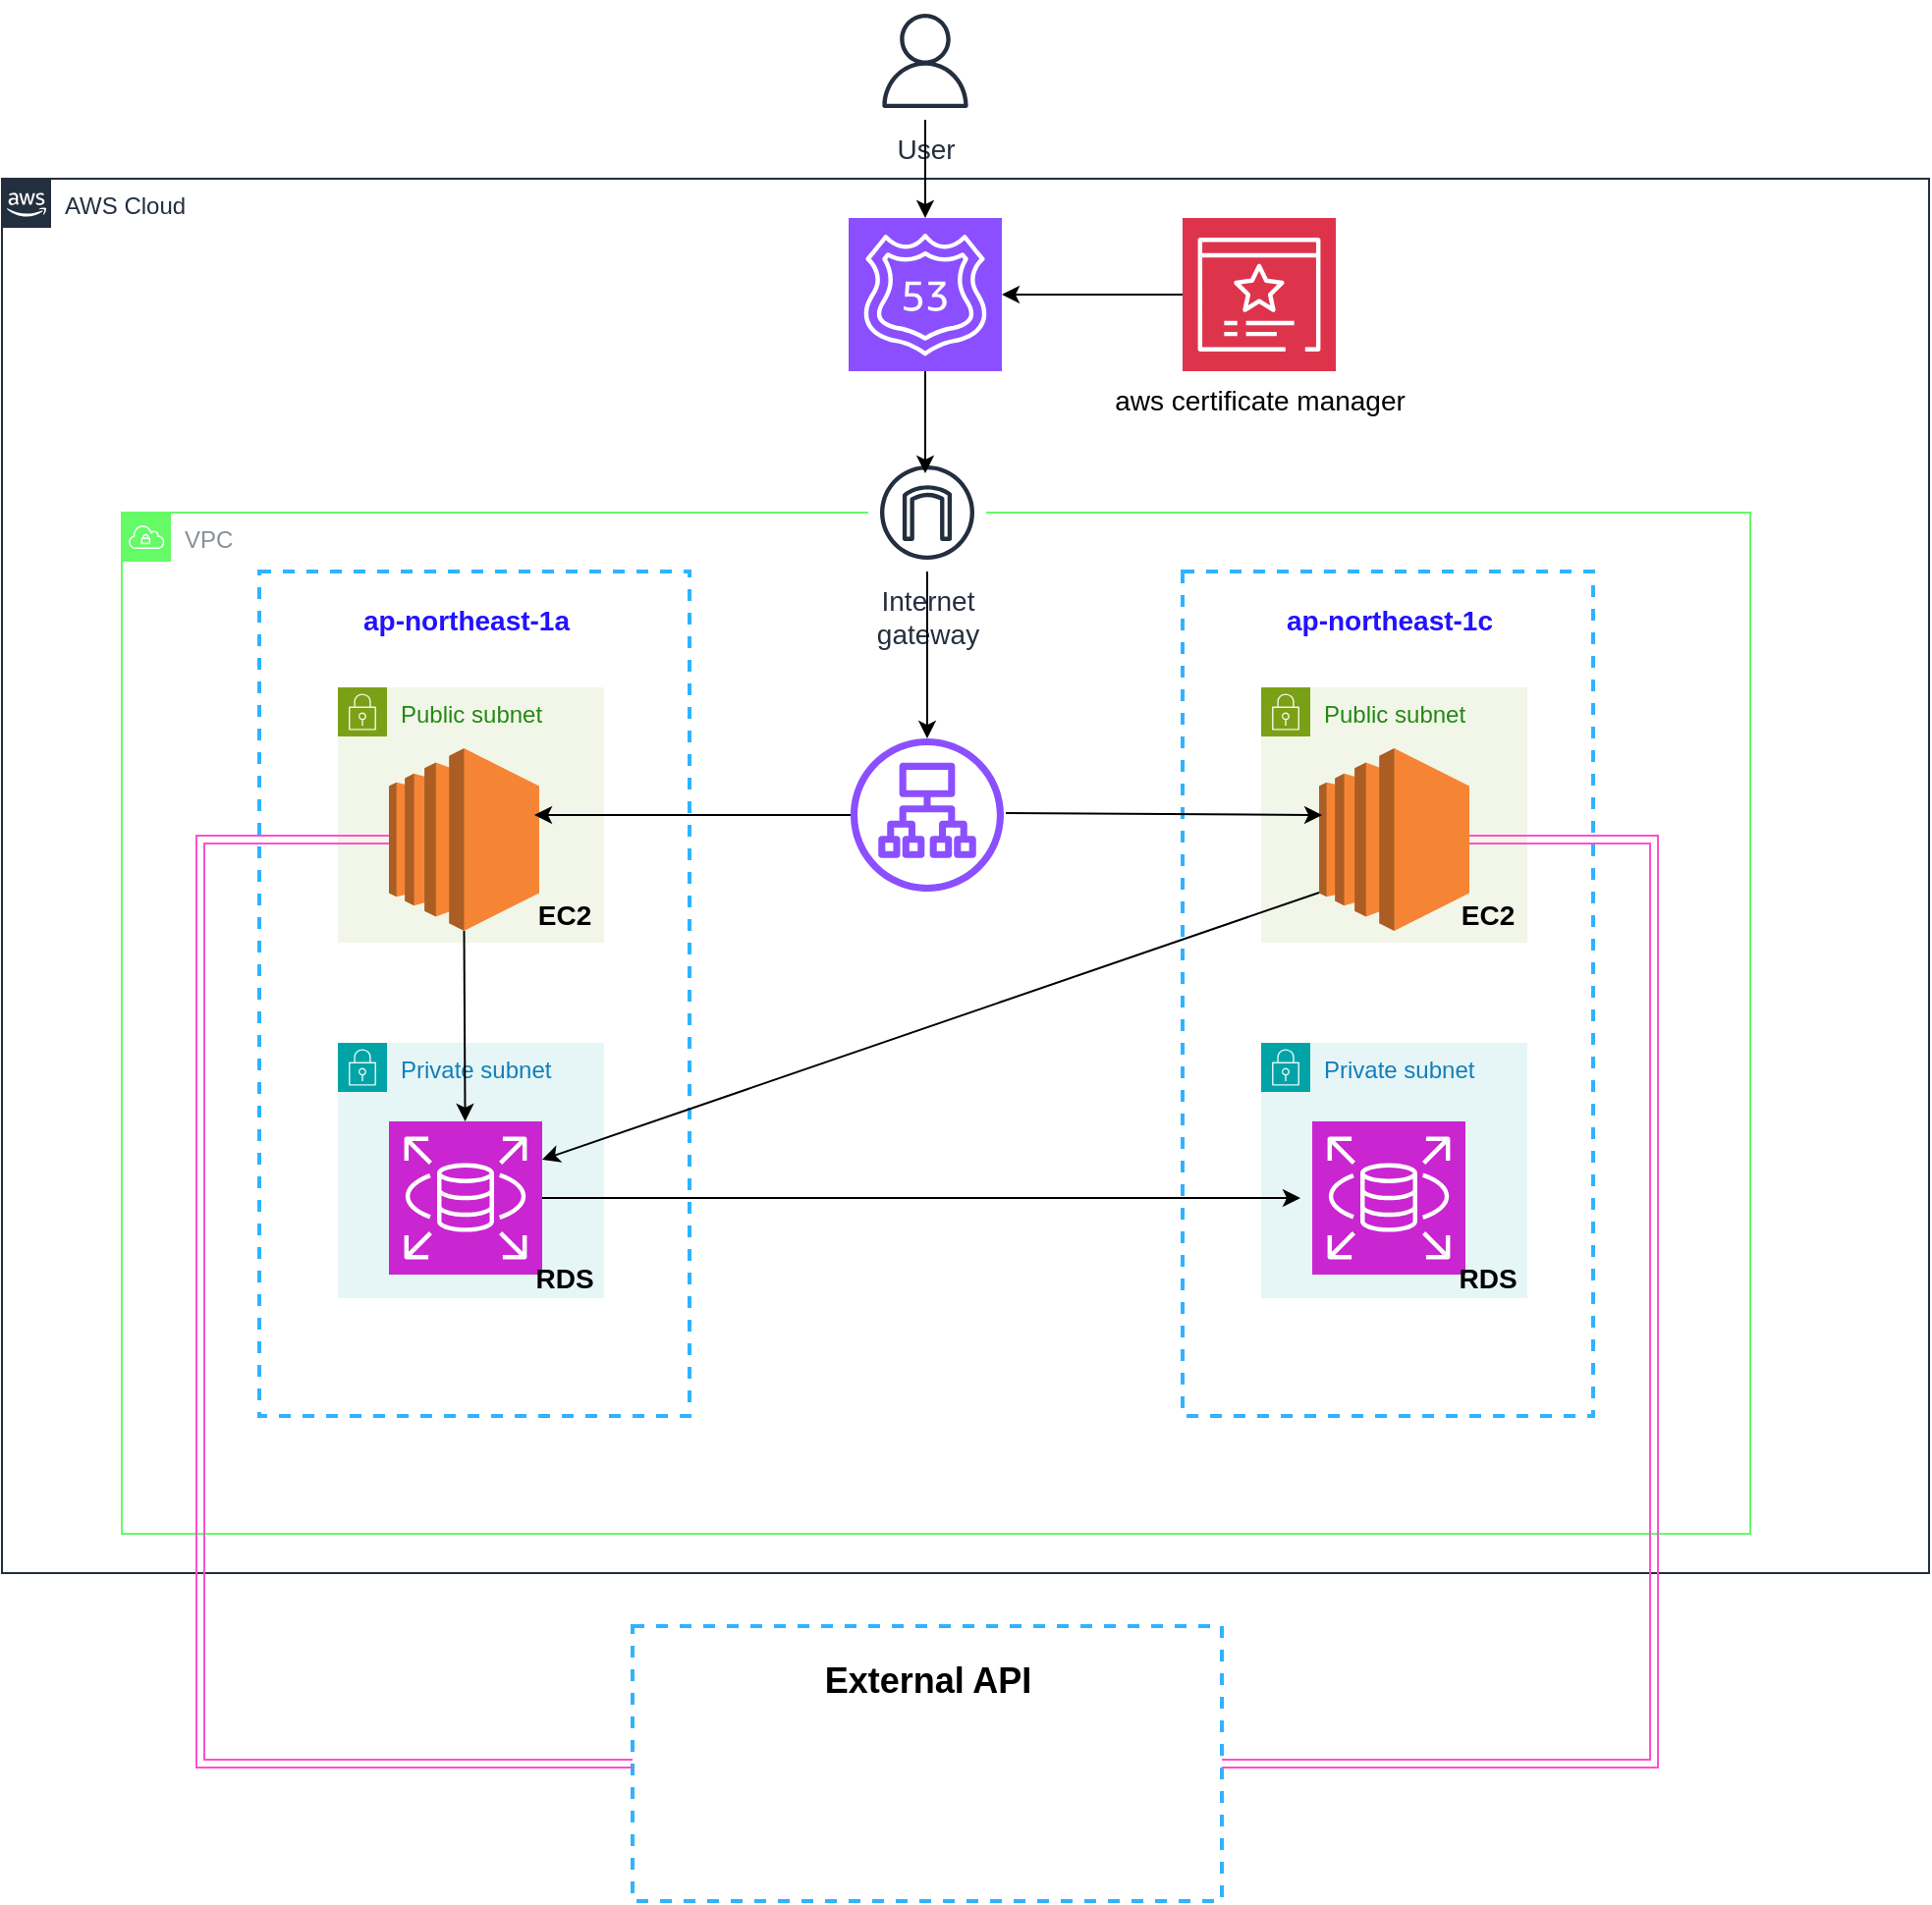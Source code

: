 <mxfile version="24.5.1" type="github">
  <diagram id="Ht1M8jgEwFfnCIfOTk4-" name="Page-1">
    <mxGraphModel dx="1674" dy="780" grid="1" gridSize="10" guides="1" tooltips="1" connect="1" arrows="1" fold="1" page="1" pageScale="1" pageWidth="1169" pageHeight="827" math="0" shadow="0">
      <root>
        <mxCell id="0" />
        <mxCell id="1" parent="0" />
        <mxCell id="UEzPUAAOIrF-is8g5C7q-74" value="AWS Cloud" style="points=[[0,0],[0.25,0],[0.5,0],[0.75,0],[1,0],[1,0.25],[1,0.5],[1,0.75],[1,1],[0.75,1],[0.5,1],[0.25,1],[0,1],[0,0.75],[0,0.5],[0,0.25]];outlineConnect=0;gradientColor=none;html=1;whiteSpace=wrap;fontSize=12;fontStyle=0;shape=mxgraph.aws4.group;grIcon=mxgraph.aws4.group_aws_cloud_alt;strokeColor=#232F3E;fillColor=none;verticalAlign=top;align=left;spacingLeft=30;fontColor=#232F3E;dashed=0;labelBackgroundColor=#ffffff;container=1;pointerEvents=0;collapsible=0;recursiveResize=0;" parent="1" vertex="1">
          <mxGeometry x="129" y="90" width="981" height="710" as="geometry" />
        </mxCell>
        <mxCell id="B8dhtAWKyEaFYcLBXjtr-3" value="VPC" style="sketch=0;outlineConnect=0;gradientColor=none;html=1;whiteSpace=wrap;fontSize=12;fontStyle=0;shape=mxgraph.aws4.group;grIcon=mxgraph.aws4.group_vpc;strokeColor=#65fb67;fillColor=none;verticalAlign=top;align=left;spacingLeft=30;fontColor=#879196;dashed=0;" parent="UEzPUAAOIrF-is8g5C7q-74" vertex="1">
          <mxGeometry x="61" y="170" width="829" height="520" as="geometry" />
        </mxCell>
        <mxCell id="B8dhtAWKyEaFYcLBXjtr-6" value="" style="rounded=0;whiteSpace=wrap;html=1;labelBackgroundColor=none;dashed=1;container=1;pointerEvents=0;collapsible=0;recursiveResize=0;fillColor=none;strokeColor=#30B3FF;strokeWidth=2;shadow=0;fontStyle=1" parent="UEzPUAAOIrF-is8g5C7q-74" vertex="1">
          <mxGeometry x="131" y="200" width="219" height="430" as="geometry" />
        </mxCell>
        <mxCell id="B8dhtAWKyEaFYcLBXjtr-7" value="Public subnet" style="points=[[0,0],[0.25,0],[0.5,0],[0.75,0],[1,0],[1,0.25],[1,0.5],[1,0.75],[1,1],[0.75,1],[0.5,1],[0.25,1],[0,1],[0,0.75],[0,0.5],[0,0.25]];outlineConnect=0;gradientColor=none;html=1;whiteSpace=wrap;fontSize=12;fontStyle=0;container=1;pointerEvents=0;collapsible=0;recursiveResize=0;shape=mxgraph.aws4.group;grIcon=mxgraph.aws4.group_security_group;grStroke=0;strokeColor=#7AA116;fillColor=#F2F6E8;verticalAlign=top;align=left;spacingLeft=30;fontColor=#248814;dashed=0;" parent="B8dhtAWKyEaFYcLBXjtr-6" vertex="1">
          <mxGeometry x="40" y="59" width="135.5" height="130" as="geometry" />
        </mxCell>
        <mxCell id="B8dhtAWKyEaFYcLBXjtr-10" value="&lt;font size=&quot;1&quot; style=&quot;&quot; color=&quot;#2212ff&quot;&gt;&lt;b style=&quot;font-size: 14px;&quot;&gt;ap-northeast-1a&lt;/b&gt;&lt;/font&gt;" style="text;html=1;align=center;verticalAlign=middle;resizable=0;points=[];autosize=1;strokeColor=none;fillColor=none;" parent="B8dhtAWKyEaFYcLBXjtr-6" vertex="1">
          <mxGeometry x="40" y="10" width="130" height="30" as="geometry" />
        </mxCell>
        <mxCell id="B8dhtAWKyEaFYcLBXjtr-11" value="Private subnet" style="points=[[0,0],[0.25,0],[0.5,0],[0.75,0],[1,0],[1,0.25],[1,0.5],[1,0.75],[1,1],[0.75,1],[0.5,1],[0.25,1],[0,1],[0,0.75],[0,0.5],[0,0.25]];outlineConnect=0;gradientColor=none;html=1;whiteSpace=wrap;fontSize=12;fontStyle=0;container=1;pointerEvents=0;collapsible=0;recursiveResize=0;shape=mxgraph.aws4.group;grIcon=mxgraph.aws4.group_security_group;grStroke=0;strokeColor=#00A4A6;fillColor=#E6F6F7;verticalAlign=top;align=left;spacingLeft=30;fontColor=#147EBA;dashed=0;" parent="B8dhtAWKyEaFYcLBXjtr-6" vertex="1">
          <mxGeometry x="40" y="240" width="135.5" height="130" as="geometry" />
        </mxCell>
        <mxCell id="B8dhtAWKyEaFYcLBXjtr-12" value="&lt;font style=&quot;font-size: 14px;&quot;&gt;Internet&lt;br&gt;gateway&lt;/font&gt;" style="sketch=0;outlineConnect=0;fontColor=#232F3E;gradientColor=none;strokeColor=#232F3E;fillColor=#ffffff;dashed=0;verticalLabelPosition=bottom;verticalAlign=top;align=center;html=1;fontSize=12;fontStyle=0;aspect=fixed;shape=mxgraph.aws4.resourceIcon;resIcon=mxgraph.aws4.internet_gateway;" parent="B8dhtAWKyEaFYcLBXjtr-6" vertex="1">
          <mxGeometry x="310" y="-60" width="60" height="60" as="geometry" />
        </mxCell>
        <mxCell id="h1uhS7OXmfW-ldv-TyB7-2" value="" style="sketch=0;points=[[0,0,0],[0.25,0,0],[0.5,0,0],[0.75,0,0],[1,0,0],[0,1,0],[0.25,1,0],[0.5,1,0],[0.75,1,0],[1,1,0],[0,0.25,0],[0,0.5,0],[0,0.75,0],[1,0.25,0],[1,0.5,0],[1,0.75,0]];outlineConnect=0;fontColor=#232F3E;fillColor=#C925D1;strokeColor=#ffffff;dashed=0;verticalLabelPosition=bottom;verticalAlign=top;align=center;html=1;fontSize=12;fontStyle=0;aspect=fixed;shape=mxgraph.aws4.resourceIcon;resIcon=mxgraph.aws4.rds;" parent="B8dhtAWKyEaFYcLBXjtr-6" vertex="1">
          <mxGeometry x="66" y="280" width="78" height="78" as="geometry" />
        </mxCell>
        <mxCell id="h1uhS7OXmfW-ldv-TyB7-4" value="" style="outlineConnect=0;dashed=0;verticalLabelPosition=bottom;verticalAlign=top;align=center;html=1;shape=mxgraph.aws3.ec2;fillColor=#F58534;gradientColor=none;" parent="B8dhtAWKyEaFYcLBXjtr-6" vertex="1">
          <mxGeometry x="66" y="90" width="76.5" height="93" as="geometry" />
        </mxCell>
        <mxCell id="-lt8IYd1XDD0eKq2b0I7-8" value="" style="endArrow=classic;html=1;rounded=0;exitX=0.5;exitY=1;exitDx=0;exitDy=0;exitPerimeter=0;" edge="1" parent="B8dhtAWKyEaFYcLBXjtr-6" source="h1uhS7OXmfW-ldv-TyB7-4" target="h1uhS7OXmfW-ldv-TyB7-2">
          <mxGeometry width="50" height="50" relative="1" as="geometry">
            <mxPoint x="300" y="190" as="sourcePoint" />
            <mxPoint x="350" y="140" as="targetPoint" />
          </mxGeometry>
        </mxCell>
        <mxCell id="-lt8IYd1XDD0eKq2b0I7-25" value="&lt;font style=&quot;font-size: 14px;&quot;&gt;&lt;b&gt;EC2&lt;/b&gt;&lt;/font&gt;" style="text;html=1;align=center;verticalAlign=middle;resizable=0;points=[];autosize=1;strokeColor=none;fillColor=none;" vertex="1" parent="B8dhtAWKyEaFYcLBXjtr-6">
          <mxGeometry x="130" y="160" width="50" height="30" as="geometry" />
        </mxCell>
        <mxCell id="-lt8IYd1XDD0eKq2b0I7-16" value="&lt;h4&gt;&lt;b&gt;&lt;font style=&quot;font-size: 14px;&quot;&gt;RDS&lt;/font&gt;&lt;/b&gt;&lt;/h4&gt;" style="text;html=1;align=center;verticalAlign=middle;resizable=0;points=[];autosize=1;strokeColor=none;fillColor=none;" vertex="1" parent="B8dhtAWKyEaFYcLBXjtr-6">
          <mxGeometry x="130" y="330" width="50" height="60" as="geometry" />
        </mxCell>
        <mxCell id="ez7rtUc7u6XMyDAmfCM0-2" value="" style="sketch=0;points=[[0,0,0],[0.25,0,0],[0.5,0,0],[0.75,0,0],[1,0,0],[0,1,0],[0.25,1,0],[0.5,1,0],[0.75,1,0],[1,1,0],[0,0.25,0],[0,0.5,0],[0,0.75,0],[1,0.25,0],[1,0.5,0],[1,0.75,0]];outlineConnect=0;fontColor=#232F3E;fillColor=#8C4FFF;strokeColor=#ffffff;dashed=0;verticalLabelPosition=bottom;verticalAlign=top;align=center;html=1;fontSize=12;fontStyle=0;aspect=fixed;shape=mxgraph.aws4.resourceIcon;resIcon=mxgraph.aws4.route_53;" parent="UEzPUAAOIrF-is8g5C7q-74" vertex="1">
          <mxGeometry x="431" y="20" width="78" height="78" as="geometry" />
        </mxCell>
        <mxCell id="jne9ebhIxS_SRLEHY-Ij-2" value="" style="rounded=0;whiteSpace=wrap;html=1;labelBackgroundColor=none;dashed=1;container=1;pointerEvents=0;collapsible=0;recursiveResize=0;fillColor=none;strokeColor=#30B3FF;strokeWidth=2;shadow=0;fontStyle=1" parent="UEzPUAAOIrF-is8g5C7q-74" vertex="1">
          <mxGeometry x="601" y="200" width="209" height="430" as="geometry" />
        </mxCell>
        <mxCell id="jne9ebhIxS_SRLEHY-Ij-4" value="Public subnet" style="points=[[0,0],[0.25,0],[0.5,0],[0.75,0],[1,0],[1,0.25],[1,0.5],[1,0.75],[1,1],[0.75,1],[0.5,1],[0.25,1],[0,1],[0,0.75],[0,0.5],[0,0.25]];outlineConnect=0;gradientColor=none;html=1;whiteSpace=wrap;fontSize=12;fontStyle=0;container=1;pointerEvents=0;collapsible=0;recursiveResize=0;shape=mxgraph.aws4.group;grIcon=mxgraph.aws4.group_security_group;grStroke=0;strokeColor=#7AA116;fillColor=#F2F6E8;verticalAlign=top;align=left;spacingLeft=30;fontColor=#248814;dashed=0;" parent="jne9ebhIxS_SRLEHY-Ij-2" vertex="1">
          <mxGeometry x="40" y="59" width="135.5" height="130" as="geometry" />
        </mxCell>
        <mxCell id="jne9ebhIxS_SRLEHY-Ij-5" value="&lt;font size=&quot;1&quot; style=&quot;&quot; color=&quot;#2212ff&quot;&gt;&lt;b style=&quot;font-size: 14px;&quot;&gt;ap-northeast-1c&lt;/b&gt;&lt;/font&gt;" style="text;html=1;align=center;verticalAlign=middle;resizable=0;points=[];autosize=1;strokeColor=none;fillColor=none;" parent="jne9ebhIxS_SRLEHY-Ij-2" vertex="1">
          <mxGeometry x="40" y="10" width="130" height="30" as="geometry" />
        </mxCell>
        <mxCell id="jne9ebhIxS_SRLEHY-Ij-6" value="Private subnet" style="points=[[0,0],[0.25,0],[0.5,0],[0.75,0],[1,0],[1,0.25],[1,0.5],[1,0.75],[1,1],[0.75,1],[0.5,1],[0.25,1],[0,1],[0,0.75],[0,0.5],[0,0.25]];outlineConnect=0;gradientColor=none;html=1;whiteSpace=wrap;fontSize=12;fontStyle=0;container=1;pointerEvents=0;collapsible=0;recursiveResize=0;shape=mxgraph.aws4.group;grIcon=mxgraph.aws4.group_security_group;grStroke=0;strokeColor=#00A4A6;fillColor=#E6F6F7;verticalAlign=top;align=left;spacingLeft=30;fontColor=#147EBA;dashed=0;" parent="jne9ebhIxS_SRLEHY-Ij-2" vertex="1">
          <mxGeometry x="40" y="240" width="135.5" height="130" as="geometry" />
        </mxCell>
        <mxCell id="h1uhS7OXmfW-ldv-TyB7-3" value="" style="sketch=0;points=[[0,0,0],[0.25,0,0],[0.5,0,0],[0.75,0,0],[1,0,0],[0,1,0],[0.25,1,0],[0.5,1,0],[0.75,1,0],[1,1,0],[0,0.25,0],[0,0.5,0],[0,0.75,0],[1,0.25,0],[1,0.5,0],[1,0.75,0]];outlineConnect=0;fontColor=#232F3E;fillColor=#C925D1;strokeColor=#ffffff;dashed=0;verticalLabelPosition=bottom;verticalAlign=top;align=center;html=1;fontSize=12;fontStyle=0;aspect=fixed;shape=mxgraph.aws4.resourceIcon;resIcon=mxgraph.aws4.rds;" parent="jne9ebhIxS_SRLEHY-Ij-2" vertex="1">
          <mxGeometry x="66" y="280" width="78" height="78" as="geometry" />
        </mxCell>
        <mxCell id="h1uhS7OXmfW-ldv-TyB7-5" value="" style="outlineConnect=0;dashed=0;verticalLabelPosition=bottom;verticalAlign=top;align=center;html=1;shape=mxgraph.aws3.ec2;fillColor=#F58534;gradientColor=none;" parent="jne9ebhIxS_SRLEHY-Ij-2" vertex="1">
          <mxGeometry x="69.5" y="90" width="76.5" height="93" as="geometry" />
        </mxCell>
        <mxCell id="-lt8IYd1XDD0eKq2b0I7-5" value="" style="endArrow=classic;html=1;rounded=0;exitX=1;exitY=0.5;exitDx=0;exitDy=0;exitPerimeter=0;" edge="1" parent="UEzPUAAOIrF-is8g5C7q-74" source="h1uhS7OXmfW-ldv-TyB7-2">
          <mxGeometry width="50" height="50" relative="1" as="geometry">
            <mxPoint x="279" y="520" as="sourcePoint" />
            <mxPoint x="661" y="519" as="targetPoint" />
          </mxGeometry>
        </mxCell>
        <mxCell id="-lt8IYd1XDD0eKq2b0I7-7" value="" style="endArrow=classic;html=1;rounded=0;exitX=0;exitY=0.79;exitDx=0;exitDy=0;exitPerimeter=0;entryX=1;entryY=0.25;entryDx=0;entryDy=0;entryPerimeter=0;" edge="1" parent="UEzPUAAOIrF-is8g5C7q-74" source="h1uhS7OXmfW-ldv-TyB7-5" target="h1uhS7OXmfW-ldv-TyB7-2">
          <mxGeometry width="50" height="50" relative="1" as="geometry">
            <mxPoint x="481" y="540" as="sourcePoint" />
            <mxPoint x="431" y="590" as="targetPoint" />
          </mxGeometry>
        </mxCell>
        <mxCell id="-lt8IYd1XDD0eKq2b0I7-17" value="&lt;h4&gt;&lt;b&gt;&lt;font style=&quot;font-size: 14px;&quot;&gt;RDS&lt;/font&gt;&lt;/b&gt;&lt;/h4&gt;" style="text;html=1;align=center;verticalAlign=middle;resizable=0;points=[];autosize=1;strokeColor=none;fillColor=none;" vertex="1" parent="UEzPUAAOIrF-is8g5C7q-74">
          <mxGeometry x="731" y="530" width="50" height="60" as="geometry" />
        </mxCell>
        <mxCell id="-lt8IYd1XDD0eKq2b0I7-22" style="edgeStyle=orthogonalEdgeStyle;rounded=0;orthogonalLoop=1;jettySize=auto;html=1;" edge="1" parent="UEzPUAAOIrF-is8g5C7q-74" source="-lt8IYd1XDD0eKq2b0I7-21" target="ez7rtUc7u6XMyDAmfCM0-2">
          <mxGeometry relative="1" as="geometry" />
        </mxCell>
        <mxCell id="-lt8IYd1XDD0eKq2b0I7-21" value="" style="sketch=0;points=[[0,0,0],[0.25,0,0],[0.5,0,0],[0.75,0,0],[1,0,0],[0,1,0],[0.25,1,0],[0.5,1,0],[0.75,1,0],[1,1,0],[0,0.25,0],[0,0.5,0],[0,0.75,0],[1,0.25,0],[1,0.5,0],[1,0.75,0]];outlineConnect=0;fontColor=#232F3E;fillColor=#DD344C;strokeColor=#ffffff;dashed=0;verticalLabelPosition=bottom;verticalAlign=top;align=center;html=1;fontSize=12;fontStyle=0;aspect=fixed;shape=mxgraph.aws4.resourceIcon;resIcon=mxgraph.aws4.certificate_manager_3;" vertex="1" parent="UEzPUAAOIrF-is8g5C7q-74">
          <mxGeometry x="601" y="20" width="78" height="78" as="geometry" />
        </mxCell>
        <mxCell id="-lt8IYd1XDD0eKq2b0I7-23" value="&lt;font style=&quot;font-size: 14px;&quot;&gt;aws certificate manager&lt;/font&gt;" style="text;html=1;align=center;verticalAlign=middle;resizable=0;points=[];autosize=1;strokeColor=none;fillColor=none;" vertex="1" parent="UEzPUAAOIrF-is8g5C7q-74">
          <mxGeometry x="555" y="98" width="170" height="30" as="geometry" />
        </mxCell>
        <mxCell id="-lt8IYd1XDD0eKq2b0I7-24" value="&lt;font style=&quot;font-size: 14px;&quot;&gt;&lt;b&gt;EC2&lt;/b&gt;&lt;/font&gt;" style="text;html=1;align=center;verticalAlign=middle;resizable=0;points=[];autosize=1;strokeColor=none;fillColor=none;" vertex="1" parent="UEzPUAAOIrF-is8g5C7q-74">
          <mxGeometry x="731" y="360" width="50" height="30" as="geometry" />
        </mxCell>
        <mxCell id="h1uhS7OXmfW-ldv-TyB7-17" value="" style="rounded=0;whiteSpace=wrap;html=1;labelBackgroundColor=none;dashed=1;container=1;pointerEvents=0;collapsible=0;recursiveResize=0;fillColor=none;strokeColor=#30B3FF;strokeWidth=2;shadow=0;fontStyle=1" parent="1" vertex="1">
          <mxGeometry x="450" y="827" width="300" height="140" as="geometry" />
        </mxCell>
        <mxCell id="h1uhS7OXmfW-ldv-TyB7-6" value="" style="shape=image;html=1;verticalAlign=top;verticalLabelPosition=bottom;labelBackgroundColor=#ffffff;imageAspect=0;aspect=fixed;image=https://cdn4.iconfinder.com/data/icons/miu-black-social-2/60/Spotify-128.png" parent="h1uhS7OXmfW-ldv-TyB7-17" vertex="1">
          <mxGeometry x="42" y="43" width="78" height="78" as="geometry" />
        </mxCell>
        <mxCell id="-lt8IYd1XDD0eKq2b0I7-15" value="&lt;b&gt;&lt;font style=&quot;font-size: 18px;&quot;&gt;External API&lt;/font&gt;&lt;/b&gt;" style="text;html=1;align=center;verticalAlign=middle;resizable=0;points=[];autosize=1;strokeColor=none;fillColor=none;" vertex="1" parent="h1uhS7OXmfW-ldv-TyB7-17">
          <mxGeometry x="85" y="8" width="130" height="40" as="geometry" />
        </mxCell>
        <mxCell id="-lt8IYd1XDD0eKq2b0I7-4" value="" style="endArrow=classic;html=1;rounded=0;" edge="1" parent="1" source="t2vTF-Tw1sM12CkkfAh9-1">
          <mxGeometry width="50" height="50" relative="1" as="geometry">
            <mxPoint x="529" y="380" as="sourcePoint" />
            <mxPoint x="400" y="414" as="targetPoint" />
          </mxGeometry>
        </mxCell>
        <mxCell id="t2vTF-Tw1sM12CkkfAh9-1" value="" style="sketch=0;outlineConnect=0;fontColor=#232F3E;gradientColor=none;fillColor=#8C4FFF;strokeColor=none;dashed=0;verticalLabelPosition=bottom;verticalAlign=top;align=center;html=1;fontSize=12;fontStyle=0;aspect=fixed;pointerEvents=1;shape=mxgraph.aws4.application_load_balancer;movable=1;resizable=1;rotatable=1;deletable=1;editable=1;locked=0;connectable=1;" parent="1" vertex="1">
          <mxGeometry x="561" y="375" width="78" height="78" as="geometry" />
        </mxCell>
        <mxCell id="-lt8IYd1XDD0eKq2b0I7-3" value="" style="endArrow=classic;html=1;rounded=0;entryX=0.02;entryY=0.366;entryDx=0;entryDy=0;entryPerimeter=0;" edge="1" parent="1" target="h1uhS7OXmfW-ldv-TyB7-5">
          <mxGeometry width="50" height="50" relative="1" as="geometry">
            <mxPoint x="640" y="413" as="sourcePoint" />
            <mxPoint x="741.916" y="413.61" as="targetPoint" />
          </mxGeometry>
        </mxCell>
        <mxCell id="-lt8IYd1XDD0eKq2b0I7-9" value="" style="endArrow=classic;html=1;rounded=0;exitX=0.5;exitY=1;exitDx=0;exitDy=0;exitPerimeter=0;" edge="1" parent="1" source="ez7rtUc7u6XMyDAmfCM0-2">
          <mxGeometry width="50" height="50" relative="1" as="geometry">
            <mxPoint x="560" y="480" as="sourcePoint" />
            <mxPoint x="599" y="240" as="targetPoint" />
          </mxGeometry>
        </mxCell>
        <mxCell id="-lt8IYd1XDD0eKq2b0I7-10" value="" style="endArrow=classic;html=1;rounded=0;" edge="1" parent="1" source="B8dhtAWKyEaFYcLBXjtr-12" target="t2vTF-Tw1sM12CkkfAh9-1">
          <mxGeometry width="50" height="50" relative="1" as="geometry">
            <mxPoint x="560" y="480" as="sourcePoint" />
            <mxPoint x="610" y="430" as="targetPoint" />
          </mxGeometry>
        </mxCell>
        <mxCell id="-lt8IYd1XDD0eKq2b0I7-11" style="edgeStyle=orthogonalEdgeStyle;rounded=0;orthogonalLoop=1;jettySize=auto;html=1;entryX=1;entryY=0.5;entryDx=0;entryDy=0;entryPerimeter=0;strokeColor=#FF4FD0;shape=link;" edge="1" parent="1" source="h1uhS7OXmfW-ldv-TyB7-17" target="h1uhS7OXmfW-ldv-TyB7-5">
          <mxGeometry relative="1" as="geometry">
            <Array as="points">
              <mxPoint x="970" y="897" />
              <mxPoint x="970" y="427" />
            </Array>
          </mxGeometry>
        </mxCell>
        <mxCell id="-lt8IYd1XDD0eKq2b0I7-12" style="edgeStyle=orthogonalEdgeStyle;rounded=0;orthogonalLoop=1;jettySize=auto;html=1;entryX=0;entryY=0.5;entryDx=0;entryDy=0;entryPerimeter=0;shape=link;strokeColor=#FF4FD0;" edge="1" parent="1" source="h1uhS7OXmfW-ldv-TyB7-17" target="h1uhS7OXmfW-ldv-TyB7-4">
          <mxGeometry relative="1" as="geometry">
            <Array as="points">
              <mxPoint x="230" y="897" />
              <mxPoint x="230" y="427" />
            </Array>
          </mxGeometry>
        </mxCell>
        <mxCell id="-lt8IYd1XDD0eKq2b0I7-18" value="&lt;font style=&quot;font-size: 14px;&quot;&gt;User&lt;/font&gt;" style="sketch=0;outlineConnect=0;fontColor=#232F3E;gradientColor=none;strokeColor=#232F3E;fillColor=#ffffff;dashed=0;verticalLabelPosition=bottom;verticalAlign=top;align=center;html=1;fontSize=12;fontStyle=0;aspect=fixed;shape=mxgraph.aws4.resourceIcon;resIcon=mxgraph.aws4.user;" vertex="1" parent="1">
          <mxGeometry x="569" width="60" height="60" as="geometry" />
        </mxCell>
        <mxCell id="-lt8IYd1XDD0eKq2b0I7-20" style="edgeStyle=orthogonalEdgeStyle;rounded=0;orthogonalLoop=1;jettySize=auto;html=1;entryX=0.5;entryY=0;entryDx=0;entryDy=0;entryPerimeter=0;" edge="1" parent="1" source="-lt8IYd1XDD0eKq2b0I7-18" target="ez7rtUc7u6XMyDAmfCM0-2">
          <mxGeometry relative="1" as="geometry" />
        </mxCell>
      </root>
    </mxGraphModel>
  </diagram>
</mxfile>
